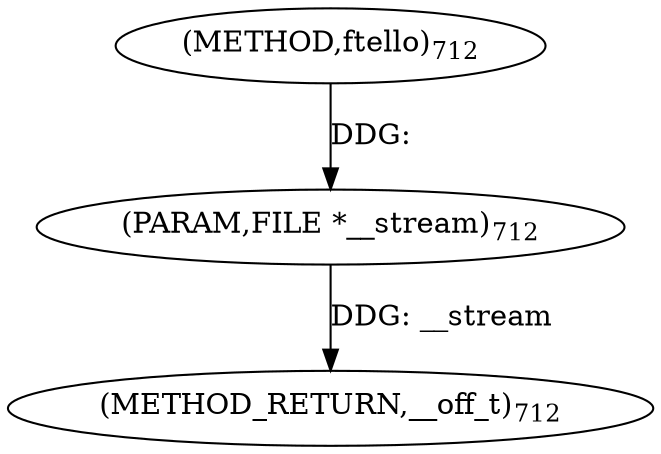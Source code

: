 digraph "ftello" {  
"73899" [label = <(METHOD,ftello)<SUB>712</SUB>> ]
"73901" [label = <(METHOD_RETURN,__off_t)<SUB>712</SUB>> ]
"73900" [label = <(PARAM,FILE *__stream)<SUB>712</SUB>> ]
  "73900" -> "73901"  [ label = "DDG: __stream"] 
  "73899" -> "73900"  [ label = "DDG: "] 
}
